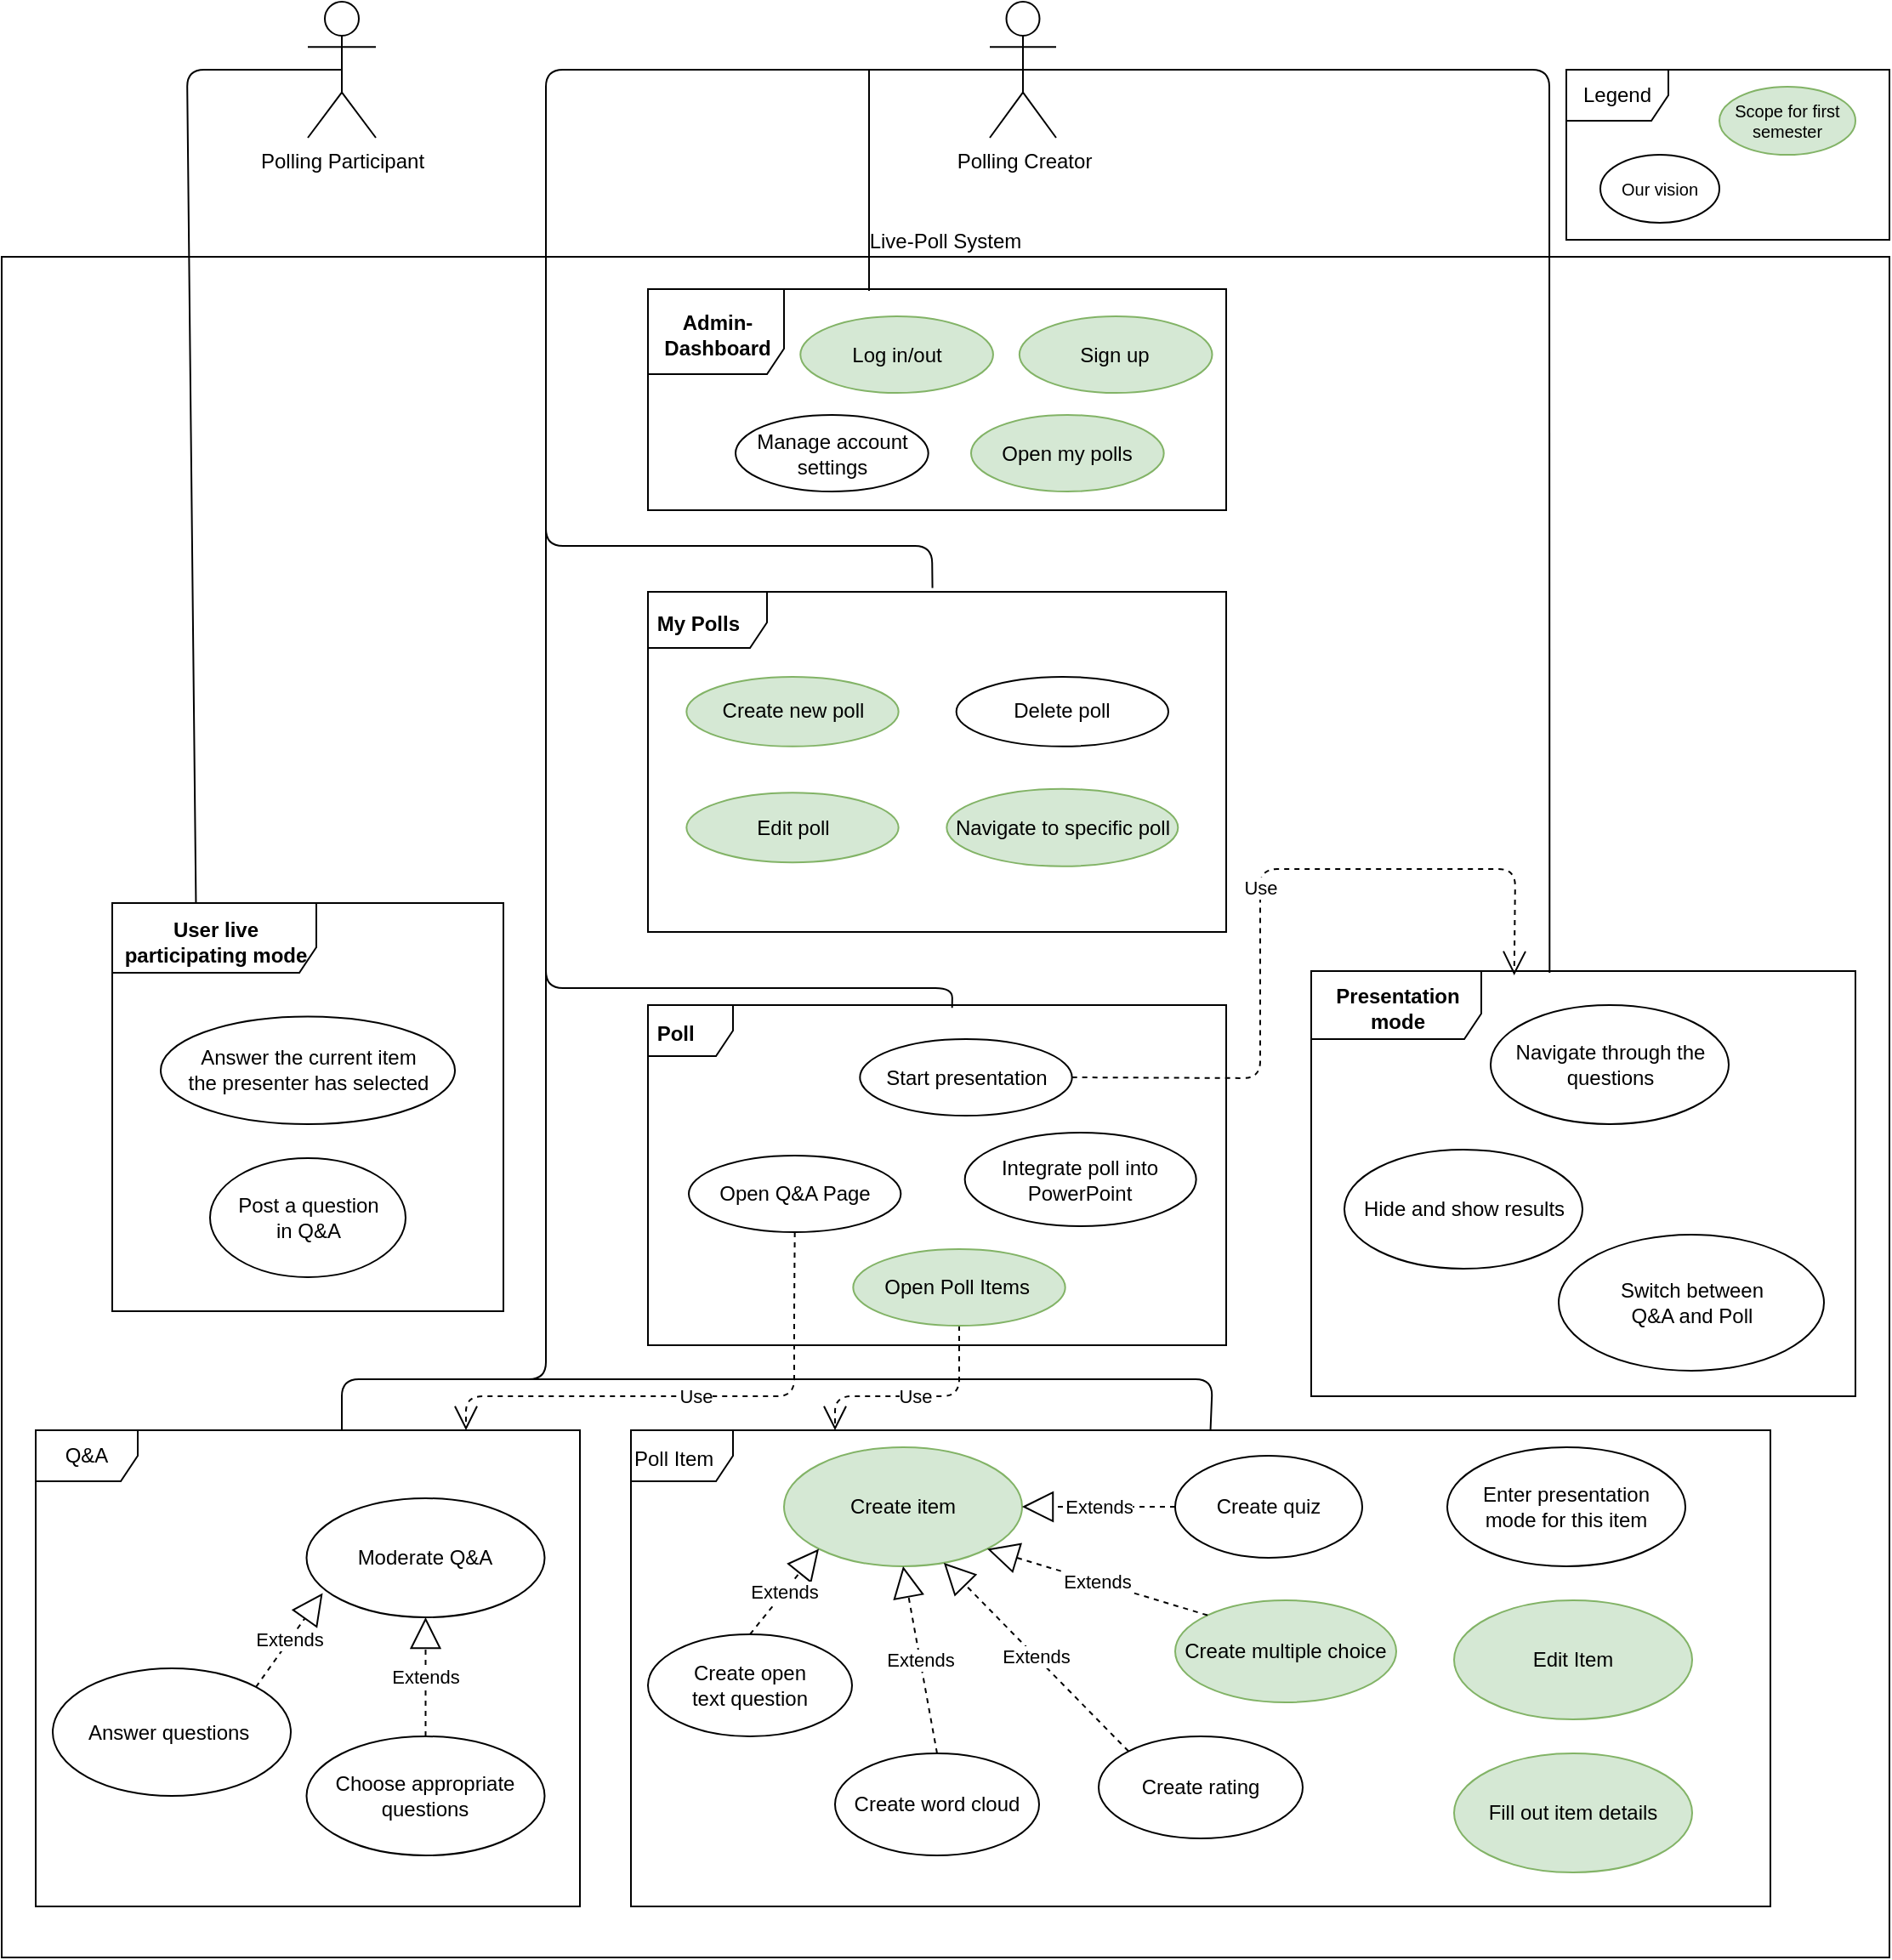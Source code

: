 <mxfile version="13.8.0" type="google"><diagram id="5kyTHF-oNOKEn-0VxnRx" name="Seite-1"><mxGraphModel dx="1422" dy="705" grid="1" gridSize="10" guides="1" tooltips="1" connect="1" arrows="1" fold="1" page="1" pageScale="1" pageWidth="827" pageHeight="1169" math="0" shadow="0"><root><mxCell id="0"/><mxCell id="1" parent="0"/><mxCell id="Qykljc9OEoY9RjbD-kcw-1" value="Live-Poll System" style="rounded=0;whiteSpace=wrap;html=1;labelPosition=center;verticalLabelPosition=top;align=center;verticalAlign=bottom;" parent="1" vertex="1"><mxGeometry x="660" y="530" width="1110" height="1000" as="geometry"/></mxCell><mxCell id="Qykljc9OEoY9RjbD-kcw-5" value="Polling Participant" style="shape=umlActor;verticalLabelPosition=bottom;verticalAlign=top;html=1;outlineConnect=0;" parent="1" vertex="1"><mxGeometry x="840" y="380" width="40" height="80" as="geometry"/></mxCell><mxCell id="Qykljc9OEoY9RjbD-kcw-6" value="Polling Creator" style="shape=umlActor;verticalLabelPosition=bottom;verticalAlign=top;html=1;outlineConnect=0;" parent="1" vertex="1"><mxGeometry x="1241" y="380" width="39" height="80" as="geometry"/></mxCell><mxCell id="EP8T4iCKuhn0fpauYuA6-37" value="&lt;p style=&quot;margin: 0px ; margin-top: 4px ; text-align: center&quot;&gt;Poll Item&lt;/p&gt;" style="shape=umlFrame;whiteSpace=wrap;html=1;fontFamily=Helvetica;fontSize=12;fontColor=#000000;align=left;strokeColor=#000000;fillColor=#ffffff;" parent="1" vertex="1"><mxGeometry x="1030" y="1220" width="670" height="280" as="geometry"/></mxCell><mxCell id="EP8T4iCKuhn0fpauYuA6-57" value="Use" style="endArrow=open;endSize=12;dashed=1;html=1;exitX=0.5;exitY=1;exitDx=0;exitDy=0;" parent="1" source="2TsL-668qkd1nwdSegl0-19" edge="1"><mxGeometry x="-0.003" width="160" relative="1" as="geometry"><mxPoint x="1133.5" y="1090" as="sourcePoint"/><mxPoint x="933" y="1220" as="targetPoint"/><Array as="points"><mxPoint x="1126" y="1150"/><mxPoint x="1126" y="1200"/><mxPoint x="933" y="1200"/></Array><mxPoint as="offset"/></mxGeometry></mxCell><mxCell id="EP8T4iCKuhn0fpauYuA6-58" value="Use" style="endArrow=open;endSize=12;dashed=1;html=1;exitX=0.5;exitY=1;exitDx=0;exitDy=0;" parent="1" source="2TsL-668qkd1nwdSegl0-20" edge="1"><mxGeometry width="160" relative="1" as="geometry"><mxPoint x="1190" y="1160" as="sourcePoint"/><mxPoint x="1150" y="1220" as="targetPoint"/><Array as="points"><mxPoint x="1223" y="1200"/><mxPoint x="1150" y="1200"/></Array></mxGeometry></mxCell><mxCell id="EP8T4iCKuhn0fpauYuA6-94" value="" style="group" parent="1" vertex="1" connectable="0"><mxGeometry x="1030" y="500" width="300" height="160" as="geometry"/></mxCell><mxCell id="EP8T4iCKuhn0fpauYuA6-97" style="edgeStyle=none;rounded=0;orthogonalLoop=1;jettySize=auto;html=1;exitX=0.5;exitY=1;exitDx=0;exitDy=0;" parent="1" edge="1"><mxGeometry x="1030" y="510" as="geometry"><mxPoint x="1166.785" y="585" as="sourcePoint"/><mxPoint x="1166.785" y="585" as="targetPoint"/></mxGeometry></mxCell><mxCell id="2TsL-668qkd1nwdSegl0-15" value="" style="group" parent="1" vertex="1" connectable="0"><mxGeometry x="1040" y="727" width="340" height="200" as="geometry"/></mxCell><mxCell id="EP8T4iCKuhn0fpauYuA6-18" value="&lt;p style=&quot;margin: 0px ; margin-top: 4px ; text-align: center&quot;&gt;&lt;b&gt;&amp;nbsp;My Polls&lt;/b&gt;&lt;/p&gt;" style="shape=umlFrame;whiteSpace=wrap;html=1;fontFamily=Helvetica;fontSize=12;fontColor=#000000;align=left;strokeColor=#000000;fillColor=#ffffff;width=70;height=33;" parent="2TsL-668qkd1nwdSegl0-15" vertex="1"><mxGeometry width="340" height="200" as="geometry"/></mxCell><mxCell id="2TsL-668qkd1nwdSegl0-11" value="Create new poll" style="ellipse;whiteSpace=wrap;html=1;fillColor=#d5e8d4;strokeColor=#82b366;" parent="2TsL-668qkd1nwdSegl0-15" vertex="1"><mxGeometry x="22.667" y="50" width="124.667" height="40.909" as="geometry"/></mxCell><mxCell id="2TsL-668qkd1nwdSegl0-12" value="Delete poll" style="ellipse;whiteSpace=wrap;html=1;" parent="2TsL-668qkd1nwdSegl0-15" vertex="1"><mxGeometry x="181.333" y="50" width="124.667" height="40.909" as="geometry"/></mxCell><mxCell id="2TsL-668qkd1nwdSegl0-13" value="Edit poll" style="ellipse;whiteSpace=wrap;html=1;fillColor=#d5e8d4;strokeColor=#82b366;" parent="2TsL-668qkd1nwdSegl0-15" vertex="1"><mxGeometry x="22.667" y="118.182" width="124.667" height="40.909" as="geometry"/></mxCell><mxCell id="2TsL-668qkd1nwdSegl0-14" value="Navigate to specific poll" style="ellipse;whiteSpace=wrap;html=1;fillColor=#d5e8d4;strokeColor=#82b366;" parent="2TsL-668qkd1nwdSegl0-15" vertex="1"><mxGeometry x="175.667" y="115.909" width="136" height="45.455" as="geometry"/></mxCell><mxCell id="2TsL-668qkd1nwdSegl0-18" value="" style="group" parent="1" vertex="1" connectable="0"><mxGeometry x="1040" y="549" width="340" height="130" as="geometry"/></mxCell><mxCell id="EP8T4iCKuhn0fpauYuA6-14" value="&lt;p style=&quot;margin: 0px ; margin-top: 4px ; text-align: center&quot;&gt;&lt;b&gt;Admin-Dashboard&lt;/b&gt;&lt;/p&gt;" style="shape=umlFrame;whiteSpace=wrap;html=1;fontFamily=Helvetica;fontSize=12;fontColor=#000000;align=left;strokeColor=#000000;fillColor=#ffffff;width=80;height=50;" parent="2TsL-668qkd1nwdSegl0-18" vertex="1"><mxGeometry width="340" height="130" as="geometry"/></mxCell><mxCell id="2TsL-668qkd1nwdSegl0-1" value="Log in/out" style="ellipse;whiteSpace=wrap;html=1;fillColor=#d5e8d4;strokeColor=#82b366;" parent="2TsL-668qkd1nwdSegl0-18" vertex="1"><mxGeometry x="89.636" y="16" width="113.333" height="45" as="geometry"/></mxCell><mxCell id="2TsL-668qkd1nwdSegl0-2" value="Sign up" style="ellipse;whiteSpace=wrap;html=1;fillColor=#d5e8d4;strokeColor=#82b366;" parent="2TsL-668qkd1nwdSegl0-18" vertex="1"><mxGeometry x="218.424" y="16" width="113.333" height="45" as="geometry"/></mxCell><mxCell id="2TsL-668qkd1nwdSegl0-3" value="Manage account settings" style="ellipse;whiteSpace=wrap;html=1;" parent="2TsL-668qkd1nwdSegl0-18" vertex="1"><mxGeometry x="51.515" y="74" width="113.333" height="45" as="geometry"/></mxCell><mxCell id="2TsL-668qkd1nwdSegl0-4" value="Open my polls" style="ellipse;whiteSpace=wrap;html=1;fillColor=#d5e8d4;strokeColor=#82b366;" parent="2TsL-668qkd1nwdSegl0-18" vertex="1"><mxGeometry x="189.999" y="74" width="113.333" height="45" as="geometry"/></mxCell><mxCell id="2TsL-668qkd1nwdSegl0-25" value="" style="group" parent="1" vertex="1" connectable="0"><mxGeometry x="725" y="910" width="230" height="240" as="geometry"/></mxCell><mxCell id="EP8T4iCKuhn0fpauYuA6-81" value="&lt;p style=&quot;margin: 0px ; margin-top: 4px ; text-align: center&quot;&gt;&lt;b&gt;User live participating mode&lt;/b&gt;&lt;/p&gt;" style="shape=umlFrame;whiteSpace=wrap;html=1;fontFamily=Helvetica;fontSize=12;fontColor=#000000;align=left;strokeColor=#000000;fillColor=#ffffff;width=120;height=41;" parent="2TsL-668qkd1nwdSegl0-25" vertex="1"><mxGeometry width="230" height="240" as="geometry"/></mxCell><mxCell id="2TsL-668qkd1nwdSegl0-23" value="Answer the current item&lt;br&gt;the presenter has selected" style="ellipse;whiteSpace=wrap;html=1;" parent="2TsL-668qkd1nwdSegl0-25" vertex="1"><mxGeometry x="28.5" y="66.77" width="173" height="63.23" as="geometry"/></mxCell><mxCell id="2TsL-668qkd1nwdSegl0-24" value="Post a question&lt;br&gt;in Q&amp;amp;A" style="ellipse;whiteSpace=wrap;html=1;" parent="2TsL-668qkd1nwdSegl0-25" vertex="1"><mxGeometry x="57.5" y="150" width="115" height="70" as="geometry"/></mxCell><mxCell id="2TsL-668qkd1nwdSegl0-39" value="Create item" style="ellipse;whiteSpace=wrap;html=1;fillColor=#d5e8d4;strokeColor=#82b366;" parent="1" vertex="1"><mxGeometry x="1120" y="1230" width="140" height="70" as="geometry"/></mxCell><mxCell id="2TsL-668qkd1nwdSegl0-40" value="Edit Item" style="ellipse;whiteSpace=wrap;html=1;fillColor=#d5e8d4;strokeColor=#82b366;" parent="1" vertex="1"><mxGeometry x="1514" y="1320" width="140" height="70" as="geometry"/></mxCell><mxCell id="2TsL-668qkd1nwdSegl0-41" value="Create multiple choice" style="ellipse;whiteSpace=wrap;html=1;fillColor=#d5e8d4;strokeColor=#82b366;" parent="1" vertex="1"><mxGeometry x="1350" y="1320" width="130" height="60" as="geometry"/></mxCell><mxCell id="2TsL-668qkd1nwdSegl0-42" value="Extends" style="endArrow=block;endSize=16;endFill=0;html=1;exitX=0;exitY=0;exitDx=0;exitDy=0;entryX=1;entryY=1;entryDx=0;entryDy=0;dashed=1;" parent="1" source="2TsL-668qkd1nwdSegl0-41" target="2TsL-668qkd1nwdSegl0-39" edge="1"><mxGeometry width="160" relative="1" as="geometry"><mxPoint x="1170" y="1400" as="sourcePoint"/><mxPoint x="1330" y="1400" as="targetPoint"/></mxGeometry></mxCell><mxCell id="2TsL-668qkd1nwdSegl0-43" value="Enter presentation&lt;br&gt;mode for this item" style="ellipse;whiteSpace=wrap;html=1;" parent="1" vertex="1"><mxGeometry x="1510" y="1230" width="140" height="70" as="geometry"/></mxCell><mxCell id="2TsL-668qkd1nwdSegl0-51" value="Use" style="endArrow=open;endSize=12;dashed=1;html=1;entryX=0.373;entryY=0.01;entryDx=0;entryDy=0;entryPerimeter=0;exitX=1;exitY=0.5;exitDx=0;exitDy=0;" parent="1" source="2TsL-668qkd1nwdSegl0-21" target="EP8T4iCKuhn0fpauYuA6-60" edge="1"><mxGeometry width="160" relative="1" as="geometry"><mxPoint x="1280" y="930" as="sourcePoint"/><mxPoint x="1440" y="930" as="targetPoint"/><Array as="points"><mxPoint x="1400" y="1013"/><mxPoint x="1400" y="890"/><mxPoint x="1550" y="890"/></Array></mxGeometry></mxCell><mxCell id="2TsL-668qkd1nwdSegl0-52" value="" style="group" parent="1" vertex="1" connectable="0"><mxGeometry x="1040" y="980" width="340" height="200" as="geometry"/></mxCell><mxCell id="EP8T4iCKuhn0fpauYuA6-26" value="&lt;p style=&quot;margin: 0px ; margin-top: 4px ; text-align: center&quot;&gt;&lt;b&gt;&amp;nbsp;Poll&lt;/b&gt;&lt;/p&gt;" style="shape=umlFrame;whiteSpace=wrap;html=1;fontFamily=Helvetica;fontSize=12;fontColor=#000000;align=left;strokeColor=#000000;fillColor=#ffffff;width=50;height=30;" parent="2TsL-668qkd1nwdSegl0-52" vertex="1"><mxGeometry y="-10" width="340" height="200" as="geometry"/></mxCell><mxCell id="2TsL-668qkd1nwdSegl0-19" value="Open Q&amp;amp;A Page" style="ellipse;whiteSpace=wrap;html=1;" parent="2TsL-668qkd1nwdSegl0-52" vertex="1"><mxGeometry x="24" y="78.5" width="124.667" height="45" as="geometry"/></mxCell><mxCell id="2TsL-668qkd1nwdSegl0-20" value="Open Poll Items&amp;nbsp;" style="ellipse;whiteSpace=wrap;html=1;fillColor=#d5e8d4;strokeColor=#82b366;" parent="2TsL-668qkd1nwdSegl0-52" vertex="1"><mxGeometry x="120.67" y="133.5" width="124.667" height="45" as="geometry"/></mxCell><mxCell id="2TsL-668qkd1nwdSegl0-21" value="Start presentation" style="ellipse;whiteSpace=wrap;html=1;" parent="2TsL-668qkd1nwdSegl0-52" vertex="1"><mxGeometry x="124.667" y="10" width="124.667" height="45" as="geometry"/></mxCell><mxCell id="2TsL-668qkd1nwdSegl0-22" value="Integrate poll into PowerPoint" style="ellipse;whiteSpace=wrap;html=1;" parent="2TsL-668qkd1nwdSegl0-52" vertex="1"><mxGeometry x="186.333" y="65" width="136" height="55" as="geometry"/></mxCell><mxCell id="2TsL-668qkd1nwdSegl0-53" value="" style="group" parent="1" vertex="1" connectable="0"><mxGeometry x="680" y="1220" width="320" height="280" as="geometry"/></mxCell><mxCell id="EP8T4iCKuhn0fpauYuA6-45" value="Q&amp;amp;A" style="shape=umlFrame;whiteSpace=wrap;html=1;" parent="2TsL-668qkd1nwdSegl0-53" vertex="1"><mxGeometry width="320" height="280" as="geometry"/></mxCell><mxCell id="2TsL-668qkd1nwdSegl0-27" value="Choose appropriate questions" style="ellipse;whiteSpace=wrap;html=1;" parent="2TsL-668qkd1nwdSegl0-53" vertex="1"><mxGeometry x="159.25" y="180" width="140" height="70" as="geometry"/></mxCell><mxCell id="2TsL-668qkd1nwdSegl0-28" value="Moderate Q&amp;amp;A" style="ellipse;whiteSpace=wrap;html=1;" parent="2TsL-668qkd1nwdSegl0-53" vertex="1"><mxGeometry x="159.25" y="40" width="140" height="70" as="geometry"/></mxCell><mxCell id="2TsL-668qkd1nwdSegl0-47" value="Answer questions&amp;nbsp;" style="ellipse;whiteSpace=wrap;html=1;direction=south;" parent="2TsL-668qkd1nwdSegl0-53" vertex="1"><mxGeometry x="10" y="140" width="140" height="75" as="geometry"/></mxCell><mxCell id="2TsL-668qkd1nwdSegl0-31" value="Extends" style="endArrow=block;endSize=16;endFill=0;html=1;entryX=0.5;entryY=1;entryDx=0;entryDy=0;exitX=0.5;exitY=0;exitDx=0;exitDy=0;dashed=1;" parent="2TsL-668qkd1nwdSegl0-53" source="2TsL-668qkd1nwdSegl0-27" target="2TsL-668qkd1nwdSegl0-28" edge="1"><mxGeometry width="160" relative="1" as="geometry"><mxPoint x="1240" y="1400" as="sourcePoint"/><mxPoint x="1400" y="1400" as="targetPoint"/></mxGeometry></mxCell><mxCell id="2TsL-668qkd1nwdSegl0-48" value="Extends" style="endArrow=block;endSize=16;endFill=0;html=1;exitX=0;exitY=0;exitDx=0;exitDy=0;entryX=0.068;entryY=0.797;entryDx=0;entryDy=0;entryPerimeter=0;dashed=1;" parent="2TsL-668qkd1nwdSegl0-53" source="2TsL-668qkd1nwdSegl0-47" target="2TsL-668qkd1nwdSegl0-28" edge="1"><mxGeometry width="160" relative="1" as="geometry"><mxPoint x="1170" y="1260" as="sourcePoint"/><mxPoint x="1330" y="1260" as="targetPoint"/></mxGeometry></mxCell><mxCell id="2TsL-668qkd1nwdSegl0-55" value="" style="group" parent="1" vertex="1" connectable="0"><mxGeometry x="1430" y="950" width="320" height="250" as="geometry"/></mxCell><mxCell id="EP8T4iCKuhn0fpauYuA6-60" value="&lt;p style=&quot;margin: 0px ; margin-top: 4px ; text-align: center&quot;&gt;&lt;b&gt;Presentation mode&lt;/b&gt;&lt;/p&gt;" style="shape=umlFrame;whiteSpace=wrap;html=1;fontFamily=Helvetica;fontSize=12;fontColor=#000000;align=left;strokeColor=#000000;fillColor=#ffffff;width=100;height=40;" parent="2TsL-668qkd1nwdSegl0-55" vertex="1"><mxGeometry width="320" height="250" as="geometry"/></mxCell><mxCell id="2TsL-668qkd1nwdSegl0-44" value="Switch between&lt;br&gt;Q&amp;amp;A and Poll" style="ellipse;whiteSpace=wrap;html=1;" parent="2TsL-668qkd1nwdSegl0-55" vertex="1"><mxGeometry x="145.5" y="155" width="156" height="80" as="geometry"/></mxCell><mxCell id="2TsL-668qkd1nwdSegl0-45" value="Navigate through the questions" style="ellipse;whiteSpace=wrap;html=1;" parent="2TsL-668qkd1nwdSegl0-55" vertex="1"><mxGeometry x="105.5" y="20" width="140" height="70" as="geometry"/></mxCell><mxCell id="2TsL-668qkd1nwdSegl0-46" value="Hide and show results" style="ellipse;whiteSpace=wrap;html=1;" parent="2TsL-668qkd1nwdSegl0-55" vertex="1"><mxGeometry x="19.5" y="105" width="140" height="70" as="geometry"/></mxCell><mxCell id="2TsL-668qkd1nwdSegl0-56" value="" style="endArrow=none;html=1;entryX=0.5;entryY=0.5;entryDx=0;entryDy=0;entryPerimeter=0;exitX=0.492;exitY=-0.011;exitDx=0;exitDy=0;exitPerimeter=0;" parent="1" source="EP8T4iCKuhn0fpauYuA6-18" target="Qykljc9OEoY9RjbD-kcw-6" edge="1"><mxGeometry width="50" height="50" relative="1" as="geometry"><mxPoint x="1370" y="700" as="sourcePoint"/><mxPoint x="1420" y="650" as="targetPoint"/><Array as="points"><mxPoint x="1207" y="700"/><mxPoint x="980" y="700"/><mxPoint x="980" y="420"/></Array></mxGeometry></mxCell><mxCell id="2TsL-668qkd1nwdSegl0-58" value="" style="endArrow=none;html=1;exitX=0.526;exitY=0.008;exitDx=0;exitDy=0;exitPerimeter=0;" parent="1" source="EP8T4iCKuhn0fpauYuA6-26" edge="1"><mxGeometry width="50" height="50" relative="1" as="geometry"><mxPoint x="1340" y="850" as="sourcePoint"/><mxPoint x="980" y="690" as="targetPoint"/><Array as="points"><mxPoint x="1219" y="960"/><mxPoint x="980" y="960"/></Array></mxGeometry></mxCell><mxCell id="2TsL-668qkd1nwdSegl0-59" value="" style="endArrow=none;html=1;exitX=0.438;exitY=0.004;exitDx=0;exitDy=0;exitPerimeter=0;entryX=0.5;entryY=0.5;entryDx=0;entryDy=0;entryPerimeter=0;" parent="1" source="EP8T4iCKuhn0fpauYuA6-60" target="Qykljc9OEoY9RjbD-kcw-6" edge="1"><mxGeometry width="50" height="50" relative="1" as="geometry"><mxPoint x="1400" y="800" as="sourcePoint"/><mxPoint x="1450" y="750" as="targetPoint"/><Array as="points"><mxPoint x="1570" y="420"/></Array></mxGeometry></mxCell><mxCell id="2TsL-668qkd1nwdSegl0-60" value="" style="endArrow=none;html=1;" parent="1" edge="1"><mxGeometry width="50" height="50" relative="1" as="geometry"><mxPoint x="1170" y="550" as="sourcePoint"/><mxPoint x="1170" y="420" as="targetPoint"/></mxGeometry></mxCell><mxCell id="2TsL-668qkd1nwdSegl0-61" value="" style="endArrow=none;html=1;" parent="1" edge="1"><mxGeometry width="50" height="50" relative="1" as="geometry"><mxPoint x="980" y="950" as="sourcePoint"/><mxPoint x="860" y="1220" as="targetPoint"/><Array as="points"><mxPoint x="980" y="1190"/><mxPoint x="860" y="1190"/></Array></mxGeometry></mxCell><mxCell id="2TsL-668qkd1nwdSegl0-62" value="" style="endArrow=none;html=1;" parent="1" target="EP8T4iCKuhn0fpauYuA6-37" edge="1"><mxGeometry width="50" height="50" relative="1" as="geometry"><mxPoint x="970" y="1190" as="sourcePoint"/><mxPoint x="1050" y="1110" as="targetPoint"/><Array as="points"><mxPoint x="1372" y="1190"/></Array></mxGeometry></mxCell><mxCell id="2TsL-668qkd1nwdSegl0-64" value="Fill out item details" style="ellipse;whiteSpace=wrap;html=1;fillColor=#d5e8d4;strokeColor=#82b366;" parent="1" vertex="1"><mxGeometry x="1514" y="1410" width="140" height="70" as="geometry"/></mxCell><mxCell id="2TsL-668qkd1nwdSegl0-65" value="" style="endArrow=none;html=1;entryX=0.5;entryY=0.5;entryDx=0;entryDy=0;entryPerimeter=0;exitX=0.214;exitY=-0.001;exitDx=0;exitDy=0;exitPerimeter=0;" parent="1" source="EP8T4iCKuhn0fpauYuA6-81" target="Qykljc9OEoY9RjbD-kcw-5" edge="1"><mxGeometry width="50" height="50" relative="1" as="geometry"><mxPoint x="760" y="925" as="sourcePoint"/><mxPoint x="1160" y="540" as="targetPoint"/><Array as="points"><mxPoint x="769" y="420"/></Array></mxGeometry></mxCell><mxCell id="KYhhW5uAagC1NWzwmrrs-6" value="Legend" style="shape=umlFrame;whiteSpace=wrap;html=1;" parent="1" vertex="1"><mxGeometry x="1580" y="420" width="190" height="100" as="geometry"/></mxCell><mxCell id="KYhhW5uAagC1NWzwmrrs-7" value="Scope for first semester" style="ellipse;whiteSpace=wrap;html=1;fillColor=#d5e8d4;strokeColor=#82b366;fontSize=10;" parent="1" vertex="1"><mxGeometry x="1670" y="430" width="80" height="40" as="geometry"/></mxCell><mxCell id="KYhhW5uAagC1NWzwmrrs-8" value="Our vision" style="ellipse;whiteSpace=wrap;html=1;fontSize=10;" parent="1" vertex="1"><mxGeometry x="1600" y="470" width="70" height="40" as="geometry"/></mxCell><mxCell id="ORTQgGdV2pql2QQEmX__-1" value="Create open &lt;br&gt;text question" style="ellipse;whiteSpace=wrap;html=1;" vertex="1" parent="1"><mxGeometry x="1040" y="1340" width="120" height="60" as="geometry"/></mxCell><mxCell id="ORTQgGdV2pql2QQEmX__-2" value="Create word cloud" style="ellipse;whiteSpace=wrap;html=1;" vertex="1" parent="1"><mxGeometry x="1150" y="1410" width="120" height="60" as="geometry"/></mxCell><mxCell id="ORTQgGdV2pql2QQEmX__-3" value="Create quiz" style="ellipse;whiteSpace=wrap;html=1;" vertex="1" parent="1"><mxGeometry x="1350" y="1235" width="110" height="60" as="geometry"/></mxCell><mxCell id="ORTQgGdV2pql2QQEmX__-4" value="Create rating" style="ellipse;whiteSpace=wrap;html=1;" vertex="1" parent="1"><mxGeometry x="1305" y="1400" width="120" height="60" as="geometry"/></mxCell><mxCell id="ORTQgGdV2pql2QQEmX__-5" value="Extends" style="endArrow=block;endSize=16;endFill=0;html=1;exitX=0.5;exitY=0;exitDx=0;exitDy=0;entryX=0;entryY=1;entryDx=0;entryDy=0;dashed=1;" edge="1" parent="1" source="ORTQgGdV2pql2QQEmX__-1" target="2TsL-668qkd1nwdSegl0-39"><mxGeometry width="160" relative="1" as="geometry"><mxPoint x="1320" y="1370" as="sourcePoint"/><mxPoint x="1150" y="1340" as="targetPoint"/></mxGeometry></mxCell><mxCell id="ORTQgGdV2pql2QQEmX__-6" value="Extends" style="endArrow=block;endSize=16;endFill=0;html=1;exitX=0;exitY=0.5;exitDx=0;exitDy=0;entryX=1;entryY=0.5;entryDx=0;entryDy=0;dashed=1;" edge="1" parent="1" source="ORTQgGdV2pql2QQEmX__-3" target="2TsL-668qkd1nwdSegl0-39"><mxGeometry width="160" relative="1" as="geometry"><mxPoint x="1320" y="1370" as="sourcePoint"/><mxPoint x="1220" y="1320" as="targetPoint"/></mxGeometry></mxCell><mxCell id="ORTQgGdV2pql2QQEmX__-7" value="Extends" style="endArrow=block;endSize=16;endFill=0;html=1;exitX=0.5;exitY=0;exitDx=0;exitDy=0;dashed=1;entryX=0.5;entryY=1;entryDx=0;entryDy=0;" edge="1" parent="1" source="ORTQgGdV2pql2QQEmX__-2" target="2TsL-668qkd1nwdSegl0-39"><mxGeometry width="160" relative="1" as="geometry"><mxPoint x="1330" y="1380" as="sourcePoint"/><mxPoint x="1190" y="1310" as="targetPoint"/></mxGeometry></mxCell><mxCell id="ORTQgGdV2pql2QQEmX__-8" value="Extends" style="endArrow=block;endSize=16;endFill=0;html=1;exitX=0;exitY=0;exitDx=0;exitDy=0;entryX=0.671;entryY=0.971;entryDx=0;entryDy=0;dashed=1;entryPerimeter=0;" edge="1" parent="1" source="ORTQgGdV2pql2QQEmX__-4" target="2TsL-668qkd1nwdSegl0-39"><mxGeometry width="160" relative="1" as="geometry"><mxPoint x="1340" y="1390" as="sourcePoint"/><mxPoint x="1240" y="1340" as="targetPoint"/></mxGeometry></mxCell></root></mxGraphModel></diagram></mxfile>